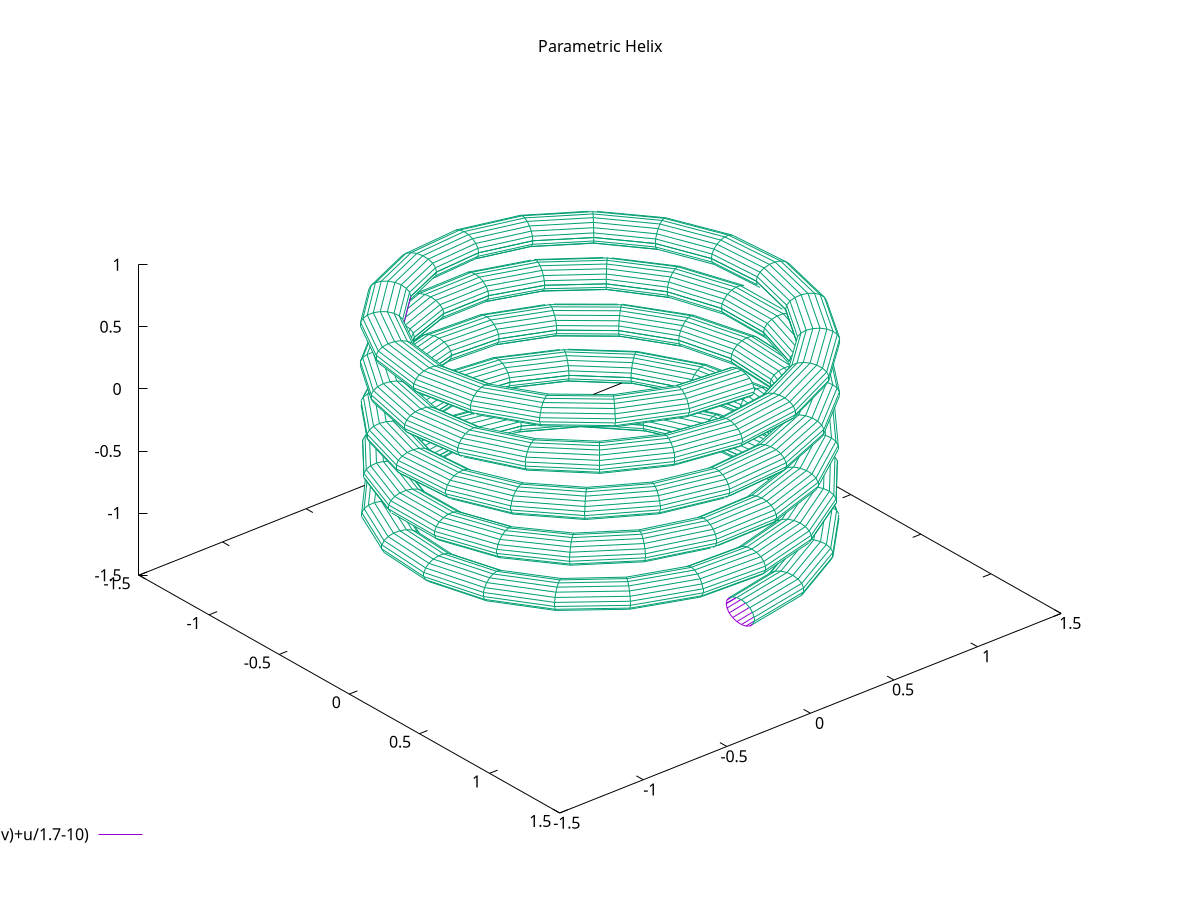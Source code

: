 #!/usr/bin/gnuplot -persist
# set terminal pngcairo  transparent enhanced font "arial,10" fontscale 1.0 size 600, 400 
# set output 'surface2.6.png'
set dummy u, v
set key bmargin center horizontal Right noreverse enhanced autotitle nobox
set parametric
set view 45, 50, 1, 1
set isosamples 100, 20
set hidden3d back offset 1 trianglepattern 3 undefined 1 altdiagonal bentover
set style data lines
set xyplane relative 0
set title "Parametric Helix" 
set urange [ 0.00000 : 31.4159 ] noreverse nowriteback
set vrange [ 0.00000 : 6.28319 ] noreverse nowriteback
set xrange [ * : * ] noreverse writeback
set x2range [ * : * ] noreverse writeback
set yrange [ * : * ] noreverse writeback
set y2range [ * : * ] noreverse writeback
set zrange [ * : * ] noreverse writeback
set cbrange [ * : * ] noreverse writeback
set rrange [ * : * ] noreverse writeback
set colorbox vertical origin screen 0.9, 0.2 size screen 0.05, 0.6 front  noinvert bdefault
NO_ANIMATION = 1
splot (1-0.1*cos(v))*cos(u),(1-0.1*cos(v))*sin(u),0.1*(sin(v)+u/1.7-10)
